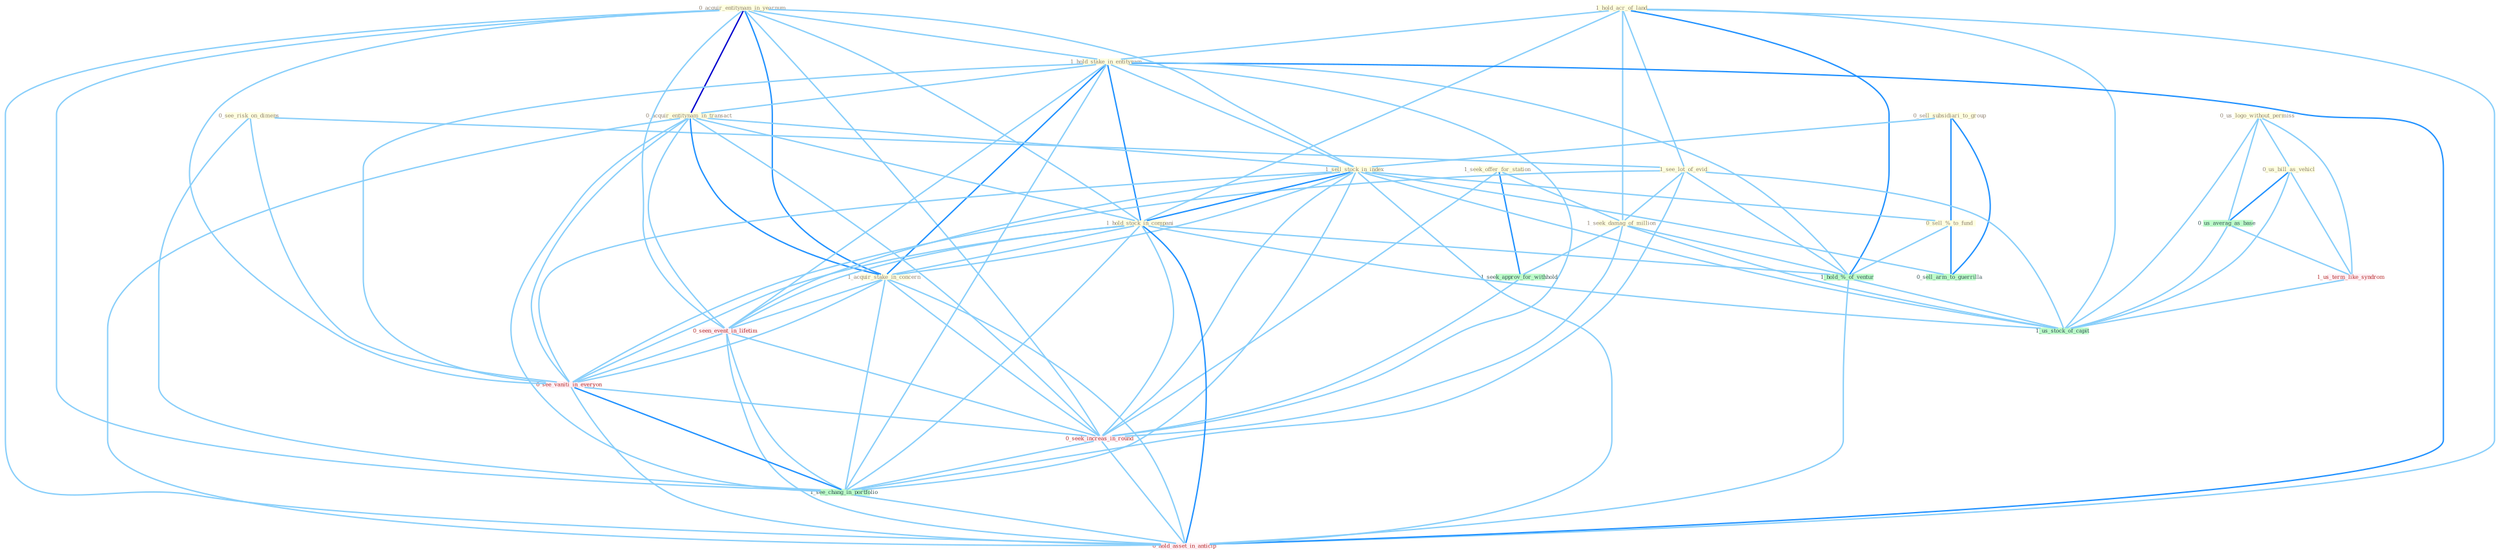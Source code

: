 Graph G{ 
    node
    [shape=polygon,style=filled,width=.5,height=.06,color="#BDFCC9",fixedsize=true,fontsize=4,
    fontcolor="#2f4f4f"];
    {node
    [color="#ffffe0", fontcolor="#8b7d6b"] "0_acquir_entitynam_in_yearnum " "1_hold_acr_of_land " "0_see_risk_on_dimens " "1_hold_stake_in_entitynam " "0_acquir_entitynam_in_transact " "0_sell_subsidiari_to_group " "1_seek_offer_for_station " "0_us_logo_without_permiss " "1_see_lot_of_evid " "1_seek_damag_of_million " "1_sell_stock_in_index " "1_hold_stock_in_compani " "0_us_bill_as_vehicl " "1_acquir_stake_in_concern " "0_sell_%_to_fund "}
{node [color="#fff0f5", fontcolor="#b22222"] "0_seen_event_in_lifetim " "1_us_term_like_syndrom " "0_see_vaniti_in_everyon " "0_seek_increas_in_round " "0_hold_asset_in_anticip "}
edge [color="#B0E2FF"];

	"0_acquir_entitynam_in_yearnum " -- "1_hold_stake_in_entitynam " [w="1", color="#87cefa" ];
	"0_acquir_entitynam_in_yearnum " -- "0_acquir_entitynam_in_transact " [w="3", color="#0000cd" , len=0.6];
	"0_acquir_entitynam_in_yearnum " -- "1_sell_stock_in_index " [w="1", color="#87cefa" ];
	"0_acquir_entitynam_in_yearnum " -- "1_hold_stock_in_compani " [w="1", color="#87cefa" ];
	"0_acquir_entitynam_in_yearnum " -- "1_acquir_stake_in_concern " [w="2", color="#1e90ff" , len=0.8];
	"0_acquir_entitynam_in_yearnum " -- "0_seen_event_in_lifetim " [w="1", color="#87cefa" ];
	"0_acquir_entitynam_in_yearnum " -- "0_see_vaniti_in_everyon " [w="1", color="#87cefa" ];
	"0_acquir_entitynam_in_yearnum " -- "0_seek_increas_in_round " [w="1", color="#87cefa" ];
	"0_acquir_entitynam_in_yearnum " -- "1_see_chang_in_portfolio " [w="1", color="#87cefa" ];
	"0_acquir_entitynam_in_yearnum " -- "0_hold_asset_in_anticip " [w="1", color="#87cefa" ];
	"1_hold_acr_of_land " -- "1_hold_stake_in_entitynam " [w="1", color="#87cefa" ];
	"1_hold_acr_of_land " -- "1_see_lot_of_evid " [w="1", color="#87cefa" ];
	"1_hold_acr_of_land " -- "1_seek_damag_of_million " [w="1", color="#87cefa" ];
	"1_hold_acr_of_land " -- "1_hold_stock_in_compani " [w="1", color="#87cefa" ];
	"1_hold_acr_of_land " -- "1_hold_%_of_ventur " [w="2", color="#1e90ff" , len=0.8];
	"1_hold_acr_of_land " -- "1_us_stock_of_capit " [w="1", color="#87cefa" ];
	"1_hold_acr_of_land " -- "0_hold_asset_in_anticip " [w="1", color="#87cefa" ];
	"0_see_risk_on_dimens " -- "1_see_lot_of_evid " [w="1", color="#87cefa" ];
	"0_see_risk_on_dimens " -- "0_see_vaniti_in_everyon " [w="1", color="#87cefa" ];
	"0_see_risk_on_dimens " -- "1_see_chang_in_portfolio " [w="1", color="#87cefa" ];
	"1_hold_stake_in_entitynam " -- "0_acquir_entitynam_in_transact " [w="1", color="#87cefa" ];
	"1_hold_stake_in_entitynam " -- "1_sell_stock_in_index " [w="1", color="#87cefa" ];
	"1_hold_stake_in_entitynam " -- "1_hold_stock_in_compani " [w="2", color="#1e90ff" , len=0.8];
	"1_hold_stake_in_entitynam " -- "1_acquir_stake_in_concern " [w="2", color="#1e90ff" , len=0.8];
	"1_hold_stake_in_entitynam " -- "0_seen_event_in_lifetim " [w="1", color="#87cefa" ];
	"1_hold_stake_in_entitynam " -- "1_hold_%_of_ventur " [w="1", color="#87cefa" ];
	"1_hold_stake_in_entitynam " -- "0_see_vaniti_in_everyon " [w="1", color="#87cefa" ];
	"1_hold_stake_in_entitynam " -- "0_seek_increas_in_round " [w="1", color="#87cefa" ];
	"1_hold_stake_in_entitynam " -- "1_see_chang_in_portfolio " [w="1", color="#87cefa" ];
	"1_hold_stake_in_entitynam " -- "0_hold_asset_in_anticip " [w="2", color="#1e90ff" , len=0.8];
	"0_acquir_entitynam_in_transact " -- "1_sell_stock_in_index " [w="1", color="#87cefa" ];
	"0_acquir_entitynam_in_transact " -- "1_hold_stock_in_compani " [w="1", color="#87cefa" ];
	"0_acquir_entitynam_in_transact " -- "1_acquir_stake_in_concern " [w="2", color="#1e90ff" , len=0.8];
	"0_acquir_entitynam_in_transact " -- "0_seen_event_in_lifetim " [w="1", color="#87cefa" ];
	"0_acquir_entitynam_in_transact " -- "0_see_vaniti_in_everyon " [w="1", color="#87cefa" ];
	"0_acquir_entitynam_in_transact " -- "0_seek_increas_in_round " [w="1", color="#87cefa" ];
	"0_acquir_entitynam_in_transact " -- "1_see_chang_in_portfolio " [w="1", color="#87cefa" ];
	"0_acquir_entitynam_in_transact " -- "0_hold_asset_in_anticip " [w="1", color="#87cefa" ];
	"0_sell_subsidiari_to_group " -- "1_sell_stock_in_index " [w="1", color="#87cefa" ];
	"0_sell_subsidiari_to_group " -- "0_sell_%_to_fund " [w="2", color="#1e90ff" , len=0.8];
	"0_sell_subsidiari_to_group " -- "0_sell_arm_to_guerrilla " [w="2", color="#1e90ff" , len=0.8];
	"1_seek_offer_for_station " -- "1_seek_damag_of_million " [w="1", color="#87cefa" ];
	"1_seek_offer_for_station " -- "1_seek_approv_for_withhold " [w="2", color="#1e90ff" , len=0.8];
	"1_seek_offer_for_station " -- "0_seek_increas_in_round " [w="1", color="#87cefa" ];
	"0_us_logo_without_permiss " -- "0_us_bill_as_vehicl " [w="1", color="#87cefa" ];
	"0_us_logo_without_permiss " -- "0_us_averag_as_base " [w="1", color="#87cefa" ];
	"0_us_logo_without_permiss " -- "1_us_term_like_syndrom " [w="1", color="#87cefa" ];
	"0_us_logo_without_permiss " -- "1_us_stock_of_capit " [w="1", color="#87cefa" ];
	"1_see_lot_of_evid " -- "1_seek_damag_of_million " [w="1", color="#87cefa" ];
	"1_see_lot_of_evid " -- "1_hold_%_of_ventur " [w="1", color="#87cefa" ];
	"1_see_lot_of_evid " -- "0_see_vaniti_in_everyon " [w="1", color="#87cefa" ];
	"1_see_lot_of_evid " -- "1_us_stock_of_capit " [w="1", color="#87cefa" ];
	"1_see_lot_of_evid " -- "1_see_chang_in_portfolio " [w="1", color="#87cefa" ];
	"1_seek_damag_of_million " -- "1_seek_approv_for_withhold " [w="1", color="#87cefa" ];
	"1_seek_damag_of_million " -- "1_hold_%_of_ventur " [w="1", color="#87cefa" ];
	"1_seek_damag_of_million " -- "0_seek_increas_in_round " [w="1", color="#87cefa" ];
	"1_seek_damag_of_million " -- "1_us_stock_of_capit " [w="1", color="#87cefa" ];
	"1_sell_stock_in_index " -- "1_hold_stock_in_compani " [w="2", color="#1e90ff" , len=0.8];
	"1_sell_stock_in_index " -- "1_acquir_stake_in_concern " [w="1", color="#87cefa" ];
	"1_sell_stock_in_index " -- "0_sell_%_to_fund " [w="1", color="#87cefa" ];
	"1_sell_stock_in_index " -- "0_seen_event_in_lifetim " [w="1", color="#87cefa" ];
	"1_sell_stock_in_index " -- "0_see_vaniti_in_everyon " [w="1", color="#87cefa" ];
	"1_sell_stock_in_index " -- "0_sell_arm_to_guerrilla " [w="1", color="#87cefa" ];
	"1_sell_stock_in_index " -- "0_seek_increas_in_round " [w="1", color="#87cefa" ];
	"1_sell_stock_in_index " -- "1_us_stock_of_capit " [w="1", color="#87cefa" ];
	"1_sell_stock_in_index " -- "1_see_chang_in_portfolio " [w="1", color="#87cefa" ];
	"1_sell_stock_in_index " -- "0_hold_asset_in_anticip " [w="1", color="#87cefa" ];
	"1_hold_stock_in_compani " -- "1_acquir_stake_in_concern " [w="1", color="#87cefa" ];
	"1_hold_stock_in_compani " -- "0_seen_event_in_lifetim " [w="1", color="#87cefa" ];
	"1_hold_stock_in_compani " -- "1_hold_%_of_ventur " [w="1", color="#87cefa" ];
	"1_hold_stock_in_compani " -- "0_see_vaniti_in_everyon " [w="1", color="#87cefa" ];
	"1_hold_stock_in_compani " -- "0_seek_increas_in_round " [w="1", color="#87cefa" ];
	"1_hold_stock_in_compani " -- "1_us_stock_of_capit " [w="1", color="#87cefa" ];
	"1_hold_stock_in_compani " -- "1_see_chang_in_portfolio " [w="1", color="#87cefa" ];
	"1_hold_stock_in_compani " -- "0_hold_asset_in_anticip " [w="2", color="#1e90ff" , len=0.8];
	"0_us_bill_as_vehicl " -- "0_us_averag_as_base " [w="2", color="#1e90ff" , len=0.8];
	"0_us_bill_as_vehicl " -- "1_us_term_like_syndrom " [w="1", color="#87cefa" ];
	"0_us_bill_as_vehicl " -- "1_us_stock_of_capit " [w="1", color="#87cefa" ];
	"1_acquir_stake_in_concern " -- "0_seen_event_in_lifetim " [w="1", color="#87cefa" ];
	"1_acquir_stake_in_concern " -- "0_see_vaniti_in_everyon " [w="1", color="#87cefa" ];
	"1_acquir_stake_in_concern " -- "0_seek_increas_in_round " [w="1", color="#87cefa" ];
	"1_acquir_stake_in_concern " -- "1_see_chang_in_portfolio " [w="1", color="#87cefa" ];
	"1_acquir_stake_in_concern " -- "0_hold_asset_in_anticip " [w="1", color="#87cefa" ];
	"0_sell_%_to_fund " -- "1_hold_%_of_ventur " [w="1", color="#87cefa" ];
	"0_sell_%_to_fund " -- "0_sell_arm_to_guerrilla " [w="2", color="#1e90ff" , len=0.8];
	"0_seen_event_in_lifetim " -- "0_see_vaniti_in_everyon " [w="1", color="#87cefa" ];
	"0_seen_event_in_lifetim " -- "0_seek_increas_in_round " [w="1", color="#87cefa" ];
	"0_seen_event_in_lifetim " -- "1_see_chang_in_portfolio " [w="1", color="#87cefa" ];
	"0_seen_event_in_lifetim " -- "0_hold_asset_in_anticip " [w="1", color="#87cefa" ];
	"0_us_averag_as_base " -- "1_us_term_like_syndrom " [w="1", color="#87cefa" ];
	"0_us_averag_as_base " -- "1_us_stock_of_capit " [w="1", color="#87cefa" ];
	"1_us_term_like_syndrom " -- "1_us_stock_of_capit " [w="1", color="#87cefa" ];
	"1_seek_approv_for_withhold " -- "0_seek_increas_in_round " [w="1", color="#87cefa" ];
	"1_hold_%_of_ventur " -- "1_us_stock_of_capit " [w="1", color="#87cefa" ];
	"1_hold_%_of_ventur " -- "0_hold_asset_in_anticip " [w="1", color="#87cefa" ];
	"0_see_vaniti_in_everyon " -- "0_seek_increas_in_round " [w="1", color="#87cefa" ];
	"0_see_vaniti_in_everyon " -- "1_see_chang_in_portfolio " [w="2", color="#1e90ff" , len=0.8];
	"0_see_vaniti_in_everyon " -- "0_hold_asset_in_anticip " [w="1", color="#87cefa" ];
	"0_seek_increas_in_round " -- "1_see_chang_in_portfolio " [w="1", color="#87cefa" ];
	"0_seek_increas_in_round " -- "0_hold_asset_in_anticip " [w="1", color="#87cefa" ];
	"1_see_chang_in_portfolio " -- "0_hold_asset_in_anticip " [w="1", color="#87cefa" ];
}